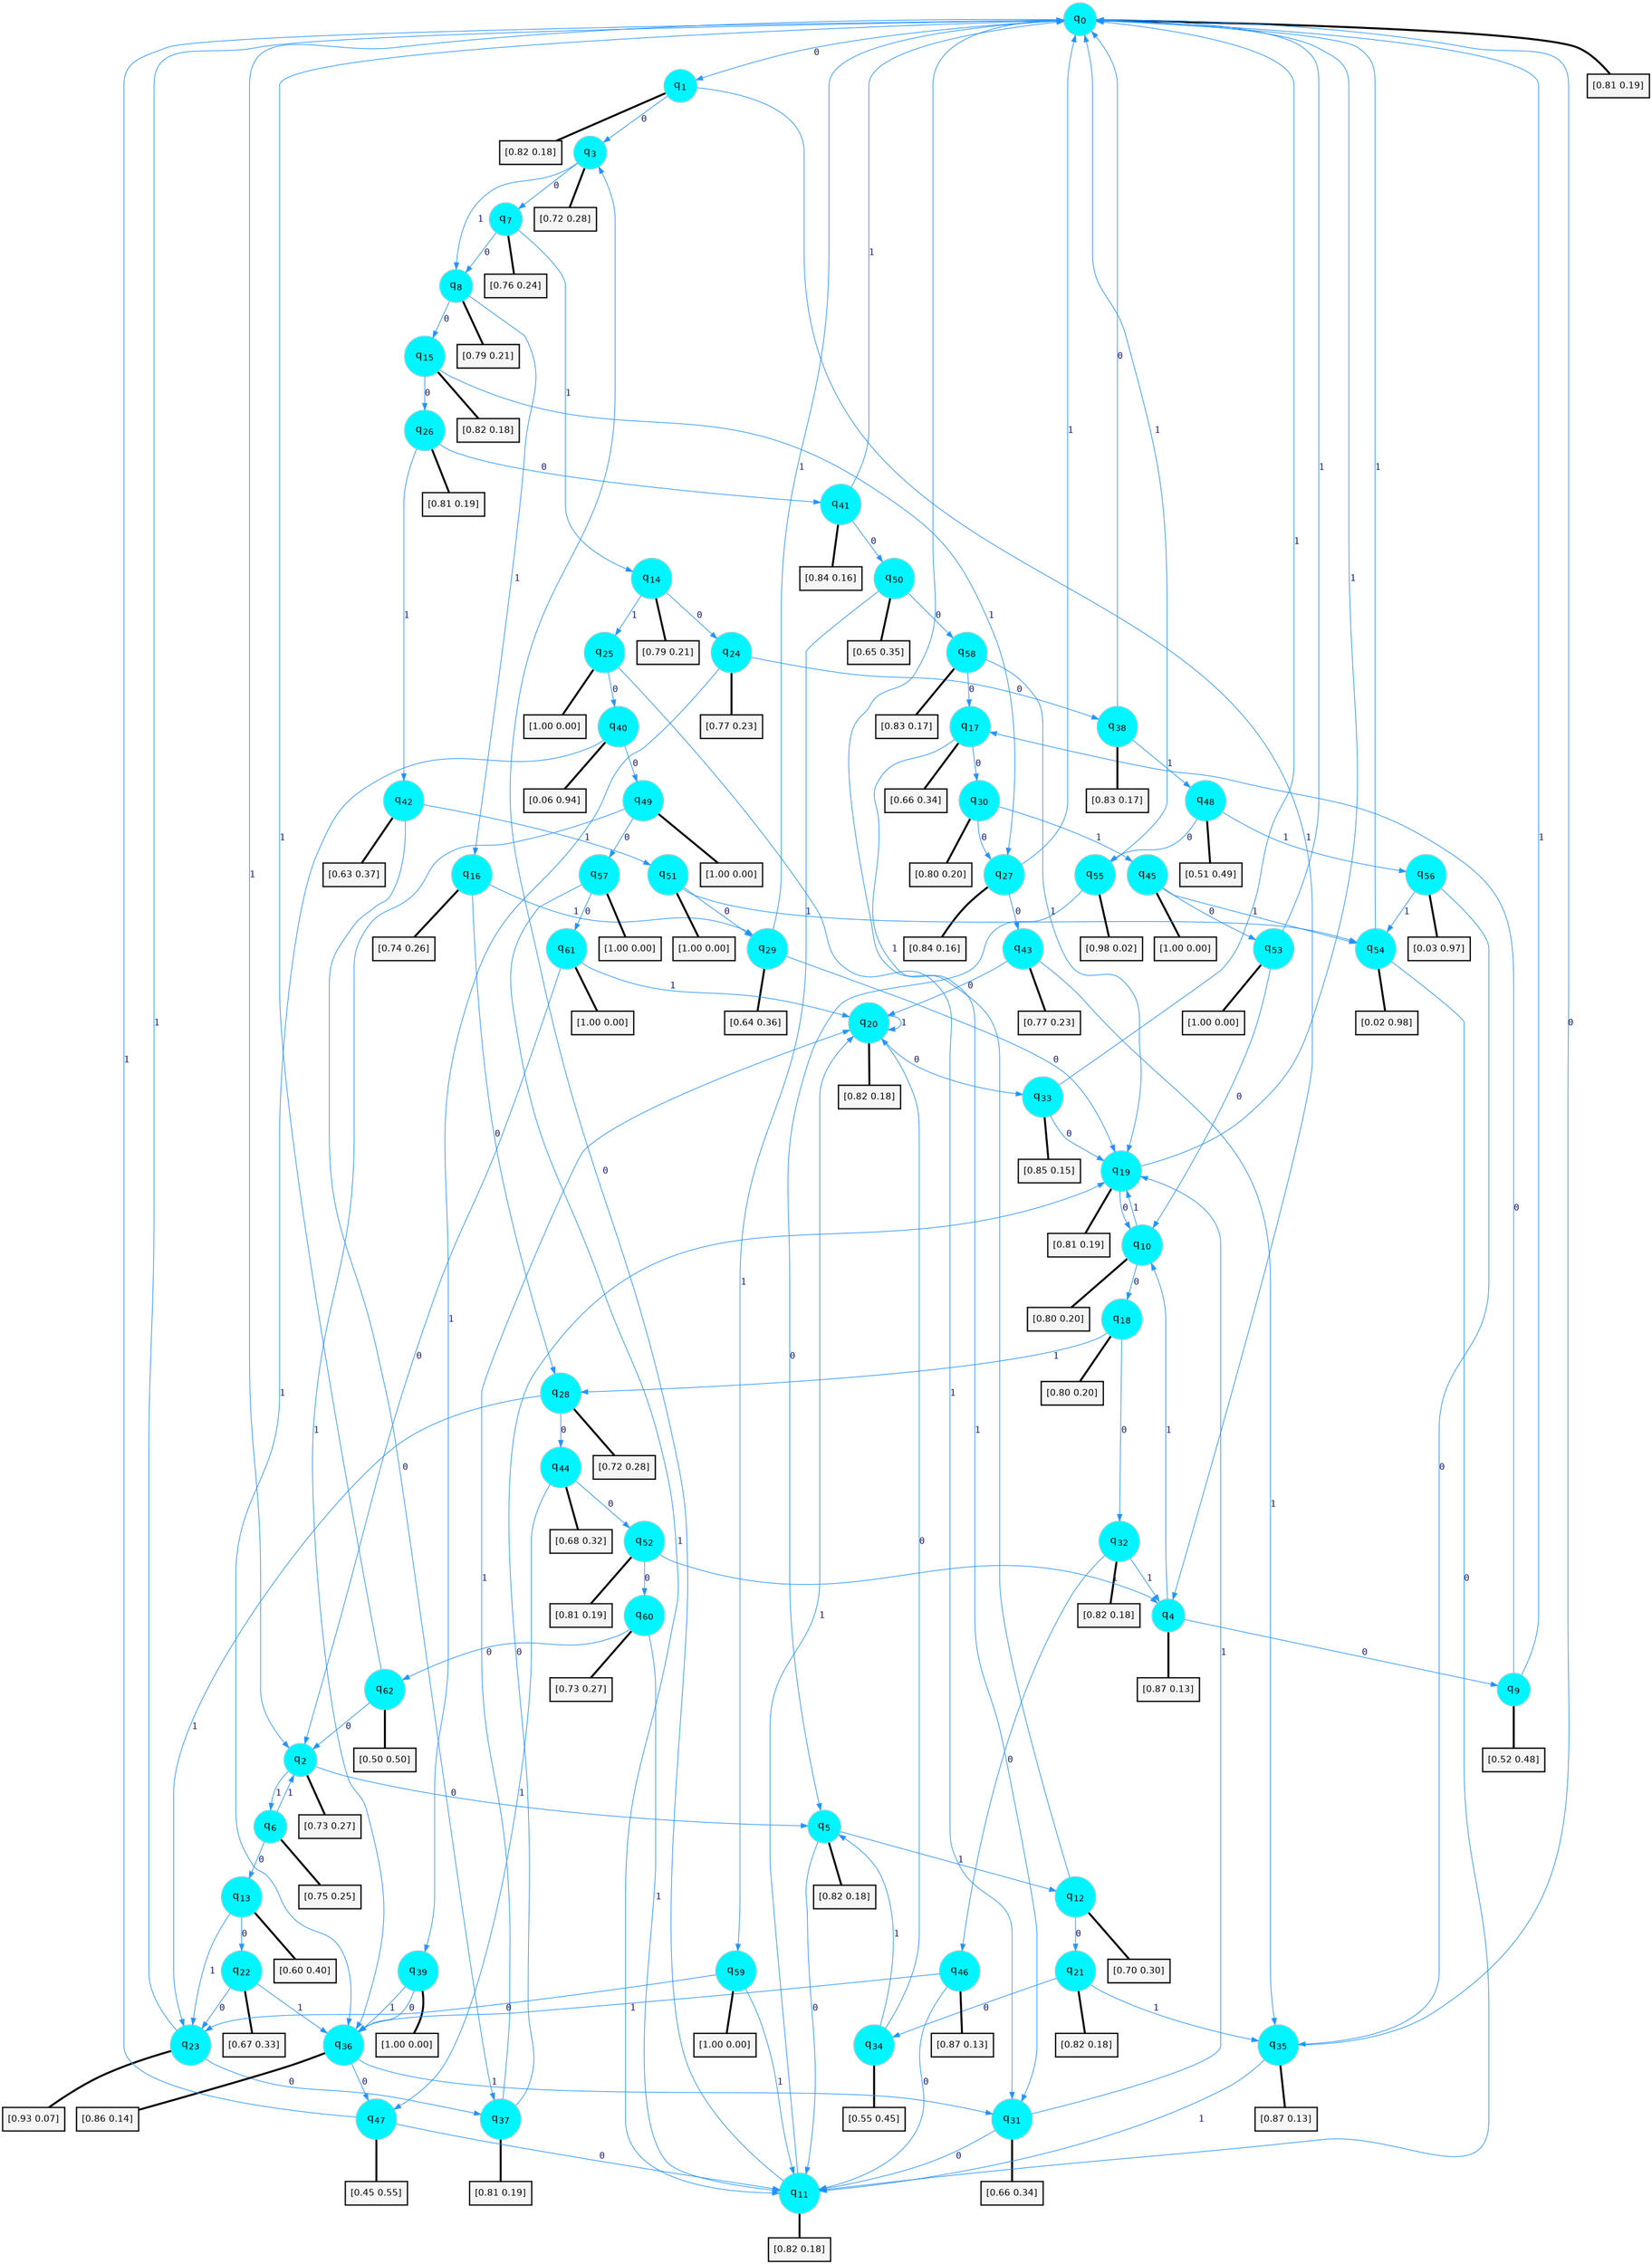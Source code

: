 digraph G {
graph [
bgcolor=transparent, dpi=300, rankdir=TD, size="40,25"];
node [
color=gray, fillcolor=turquoise1, fontcolor=black, fontname=Helvetica, fontsize=16, fontweight=bold, shape=circle, style=filled];
edge [
arrowsize=1, color=dodgerblue1, fontcolor=midnightblue, fontname=courier, fontweight=bold, penwidth=1, style=solid, weight=20];
0[label=<q<SUB>0</SUB>>];
1[label=<q<SUB>1</SUB>>];
2[label=<q<SUB>2</SUB>>];
3[label=<q<SUB>3</SUB>>];
4[label=<q<SUB>4</SUB>>];
5[label=<q<SUB>5</SUB>>];
6[label=<q<SUB>6</SUB>>];
7[label=<q<SUB>7</SUB>>];
8[label=<q<SUB>8</SUB>>];
9[label=<q<SUB>9</SUB>>];
10[label=<q<SUB>10</SUB>>];
11[label=<q<SUB>11</SUB>>];
12[label=<q<SUB>12</SUB>>];
13[label=<q<SUB>13</SUB>>];
14[label=<q<SUB>14</SUB>>];
15[label=<q<SUB>15</SUB>>];
16[label=<q<SUB>16</SUB>>];
17[label=<q<SUB>17</SUB>>];
18[label=<q<SUB>18</SUB>>];
19[label=<q<SUB>19</SUB>>];
20[label=<q<SUB>20</SUB>>];
21[label=<q<SUB>21</SUB>>];
22[label=<q<SUB>22</SUB>>];
23[label=<q<SUB>23</SUB>>];
24[label=<q<SUB>24</SUB>>];
25[label=<q<SUB>25</SUB>>];
26[label=<q<SUB>26</SUB>>];
27[label=<q<SUB>27</SUB>>];
28[label=<q<SUB>28</SUB>>];
29[label=<q<SUB>29</SUB>>];
30[label=<q<SUB>30</SUB>>];
31[label=<q<SUB>31</SUB>>];
32[label=<q<SUB>32</SUB>>];
33[label=<q<SUB>33</SUB>>];
34[label=<q<SUB>34</SUB>>];
35[label=<q<SUB>35</SUB>>];
36[label=<q<SUB>36</SUB>>];
37[label=<q<SUB>37</SUB>>];
38[label=<q<SUB>38</SUB>>];
39[label=<q<SUB>39</SUB>>];
40[label=<q<SUB>40</SUB>>];
41[label=<q<SUB>41</SUB>>];
42[label=<q<SUB>42</SUB>>];
43[label=<q<SUB>43</SUB>>];
44[label=<q<SUB>44</SUB>>];
45[label=<q<SUB>45</SUB>>];
46[label=<q<SUB>46</SUB>>];
47[label=<q<SUB>47</SUB>>];
48[label=<q<SUB>48</SUB>>];
49[label=<q<SUB>49</SUB>>];
50[label=<q<SUB>50</SUB>>];
51[label=<q<SUB>51</SUB>>];
52[label=<q<SUB>52</SUB>>];
53[label=<q<SUB>53</SUB>>];
54[label=<q<SUB>54</SUB>>];
55[label=<q<SUB>55</SUB>>];
56[label=<q<SUB>56</SUB>>];
57[label=<q<SUB>57</SUB>>];
58[label=<q<SUB>58</SUB>>];
59[label=<q<SUB>59</SUB>>];
60[label=<q<SUB>60</SUB>>];
61[label=<q<SUB>61</SUB>>];
62[label=<q<SUB>62</SUB>>];
63[label="[0.81 0.19]", shape=box,fontcolor=black, fontname=Helvetica, fontsize=14, penwidth=2, fillcolor=whitesmoke,color=black];
64[label="[0.82 0.18]", shape=box,fontcolor=black, fontname=Helvetica, fontsize=14, penwidth=2, fillcolor=whitesmoke,color=black];
65[label="[0.73 0.27]", shape=box,fontcolor=black, fontname=Helvetica, fontsize=14, penwidth=2, fillcolor=whitesmoke,color=black];
66[label="[0.72 0.28]", shape=box,fontcolor=black, fontname=Helvetica, fontsize=14, penwidth=2, fillcolor=whitesmoke,color=black];
67[label="[0.87 0.13]", shape=box,fontcolor=black, fontname=Helvetica, fontsize=14, penwidth=2, fillcolor=whitesmoke,color=black];
68[label="[0.82 0.18]", shape=box,fontcolor=black, fontname=Helvetica, fontsize=14, penwidth=2, fillcolor=whitesmoke,color=black];
69[label="[0.75 0.25]", shape=box,fontcolor=black, fontname=Helvetica, fontsize=14, penwidth=2, fillcolor=whitesmoke,color=black];
70[label="[0.76 0.24]", shape=box,fontcolor=black, fontname=Helvetica, fontsize=14, penwidth=2, fillcolor=whitesmoke,color=black];
71[label="[0.79 0.21]", shape=box,fontcolor=black, fontname=Helvetica, fontsize=14, penwidth=2, fillcolor=whitesmoke,color=black];
72[label="[0.52 0.48]", shape=box,fontcolor=black, fontname=Helvetica, fontsize=14, penwidth=2, fillcolor=whitesmoke,color=black];
73[label="[0.80 0.20]", shape=box,fontcolor=black, fontname=Helvetica, fontsize=14, penwidth=2, fillcolor=whitesmoke,color=black];
74[label="[0.82 0.18]", shape=box,fontcolor=black, fontname=Helvetica, fontsize=14, penwidth=2, fillcolor=whitesmoke,color=black];
75[label="[0.70 0.30]", shape=box,fontcolor=black, fontname=Helvetica, fontsize=14, penwidth=2, fillcolor=whitesmoke,color=black];
76[label="[0.60 0.40]", shape=box,fontcolor=black, fontname=Helvetica, fontsize=14, penwidth=2, fillcolor=whitesmoke,color=black];
77[label="[0.79 0.21]", shape=box,fontcolor=black, fontname=Helvetica, fontsize=14, penwidth=2, fillcolor=whitesmoke,color=black];
78[label="[0.82 0.18]", shape=box,fontcolor=black, fontname=Helvetica, fontsize=14, penwidth=2, fillcolor=whitesmoke,color=black];
79[label="[0.74 0.26]", shape=box,fontcolor=black, fontname=Helvetica, fontsize=14, penwidth=2, fillcolor=whitesmoke,color=black];
80[label="[0.66 0.34]", shape=box,fontcolor=black, fontname=Helvetica, fontsize=14, penwidth=2, fillcolor=whitesmoke,color=black];
81[label="[0.80 0.20]", shape=box,fontcolor=black, fontname=Helvetica, fontsize=14, penwidth=2, fillcolor=whitesmoke,color=black];
82[label="[0.81 0.19]", shape=box,fontcolor=black, fontname=Helvetica, fontsize=14, penwidth=2, fillcolor=whitesmoke,color=black];
83[label="[0.82 0.18]", shape=box,fontcolor=black, fontname=Helvetica, fontsize=14, penwidth=2, fillcolor=whitesmoke,color=black];
84[label="[0.82 0.18]", shape=box,fontcolor=black, fontname=Helvetica, fontsize=14, penwidth=2, fillcolor=whitesmoke,color=black];
85[label="[0.67 0.33]", shape=box,fontcolor=black, fontname=Helvetica, fontsize=14, penwidth=2, fillcolor=whitesmoke,color=black];
86[label="[0.93 0.07]", shape=box,fontcolor=black, fontname=Helvetica, fontsize=14, penwidth=2, fillcolor=whitesmoke,color=black];
87[label="[0.77 0.23]", shape=box,fontcolor=black, fontname=Helvetica, fontsize=14, penwidth=2, fillcolor=whitesmoke,color=black];
88[label="[1.00 0.00]", shape=box,fontcolor=black, fontname=Helvetica, fontsize=14, penwidth=2, fillcolor=whitesmoke,color=black];
89[label="[0.81 0.19]", shape=box,fontcolor=black, fontname=Helvetica, fontsize=14, penwidth=2, fillcolor=whitesmoke,color=black];
90[label="[0.84 0.16]", shape=box,fontcolor=black, fontname=Helvetica, fontsize=14, penwidth=2, fillcolor=whitesmoke,color=black];
91[label="[0.72 0.28]", shape=box,fontcolor=black, fontname=Helvetica, fontsize=14, penwidth=2, fillcolor=whitesmoke,color=black];
92[label="[0.64 0.36]", shape=box,fontcolor=black, fontname=Helvetica, fontsize=14, penwidth=2, fillcolor=whitesmoke,color=black];
93[label="[0.80 0.20]", shape=box,fontcolor=black, fontname=Helvetica, fontsize=14, penwidth=2, fillcolor=whitesmoke,color=black];
94[label="[0.66 0.34]", shape=box,fontcolor=black, fontname=Helvetica, fontsize=14, penwidth=2, fillcolor=whitesmoke,color=black];
95[label="[0.82 0.18]", shape=box,fontcolor=black, fontname=Helvetica, fontsize=14, penwidth=2, fillcolor=whitesmoke,color=black];
96[label="[0.85 0.15]", shape=box,fontcolor=black, fontname=Helvetica, fontsize=14, penwidth=2, fillcolor=whitesmoke,color=black];
97[label="[0.55 0.45]", shape=box,fontcolor=black, fontname=Helvetica, fontsize=14, penwidth=2, fillcolor=whitesmoke,color=black];
98[label="[0.87 0.13]", shape=box,fontcolor=black, fontname=Helvetica, fontsize=14, penwidth=2, fillcolor=whitesmoke,color=black];
99[label="[0.86 0.14]", shape=box,fontcolor=black, fontname=Helvetica, fontsize=14, penwidth=2, fillcolor=whitesmoke,color=black];
100[label="[0.81 0.19]", shape=box,fontcolor=black, fontname=Helvetica, fontsize=14, penwidth=2, fillcolor=whitesmoke,color=black];
101[label="[0.83 0.17]", shape=box,fontcolor=black, fontname=Helvetica, fontsize=14, penwidth=2, fillcolor=whitesmoke,color=black];
102[label="[1.00 0.00]", shape=box,fontcolor=black, fontname=Helvetica, fontsize=14, penwidth=2, fillcolor=whitesmoke,color=black];
103[label="[0.06 0.94]", shape=box,fontcolor=black, fontname=Helvetica, fontsize=14, penwidth=2, fillcolor=whitesmoke,color=black];
104[label="[0.84 0.16]", shape=box,fontcolor=black, fontname=Helvetica, fontsize=14, penwidth=2, fillcolor=whitesmoke,color=black];
105[label="[0.63 0.37]", shape=box,fontcolor=black, fontname=Helvetica, fontsize=14, penwidth=2, fillcolor=whitesmoke,color=black];
106[label="[0.77 0.23]", shape=box,fontcolor=black, fontname=Helvetica, fontsize=14, penwidth=2, fillcolor=whitesmoke,color=black];
107[label="[0.68 0.32]", shape=box,fontcolor=black, fontname=Helvetica, fontsize=14, penwidth=2, fillcolor=whitesmoke,color=black];
108[label="[1.00 0.00]", shape=box,fontcolor=black, fontname=Helvetica, fontsize=14, penwidth=2, fillcolor=whitesmoke,color=black];
109[label="[0.87 0.13]", shape=box,fontcolor=black, fontname=Helvetica, fontsize=14, penwidth=2, fillcolor=whitesmoke,color=black];
110[label="[0.45 0.55]", shape=box,fontcolor=black, fontname=Helvetica, fontsize=14, penwidth=2, fillcolor=whitesmoke,color=black];
111[label="[0.51 0.49]", shape=box,fontcolor=black, fontname=Helvetica, fontsize=14, penwidth=2, fillcolor=whitesmoke,color=black];
112[label="[1.00 0.00]", shape=box,fontcolor=black, fontname=Helvetica, fontsize=14, penwidth=2, fillcolor=whitesmoke,color=black];
113[label="[0.65 0.35]", shape=box,fontcolor=black, fontname=Helvetica, fontsize=14, penwidth=2, fillcolor=whitesmoke,color=black];
114[label="[1.00 0.00]", shape=box,fontcolor=black, fontname=Helvetica, fontsize=14, penwidth=2, fillcolor=whitesmoke,color=black];
115[label="[0.81 0.19]", shape=box,fontcolor=black, fontname=Helvetica, fontsize=14, penwidth=2, fillcolor=whitesmoke,color=black];
116[label="[1.00 0.00]", shape=box,fontcolor=black, fontname=Helvetica, fontsize=14, penwidth=2, fillcolor=whitesmoke,color=black];
117[label="[0.02 0.98]", shape=box,fontcolor=black, fontname=Helvetica, fontsize=14, penwidth=2, fillcolor=whitesmoke,color=black];
118[label="[0.98 0.02]", shape=box,fontcolor=black, fontname=Helvetica, fontsize=14, penwidth=2, fillcolor=whitesmoke,color=black];
119[label="[0.03 0.97]", shape=box,fontcolor=black, fontname=Helvetica, fontsize=14, penwidth=2, fillcolor=whitesmoke,color=black];
120[label="[1.00 0.00]", shape=box,fontcolor=black, fontname=Helvetica, fontsize=14, penwidth=2, fillcolor=whitesmoke,color=black];
121[label="[0.83 0.17]", shape=box,fontcolor=black, fontname=Helvetica, fontsize=14, penwidth=2, fillcolor=whitesmoke,color=black];
122[label="[1.00 0.00]", shape=box,fontcolor=black, fontname=Helvetica, fontsize=14, penwidth=2, fillcolor=whitesmoke,color=black];
123[label="[0.73 0.27]", shape=box,fontcolor=black, fontname=Helvetica, fontsize=14, penwidth=2, fillcolor=whitesmoke,color=black];
124[label="[1.00 0.00]", shape=box,fontcolor=black, fontname=Helvetica, fontsize=14, penwidth=2, fillcolor=whitesmoke,color=black];
125[label="[0.50 0.50]", shape=box,fontcolor=black, fontname=Helvetica, fontsize=14, penwidth=2, fillcolor=whitesmoke,color=black];
0->1 [label=0];
0->2 [label=1];
0->63 [arrowhead=none, penwidth=3,color=black];
1->3 [label=0];
1->4 [label=1];
1->64 [arrowhead=none, penwidth=3,color=black];
2->5 [label=0];
2->6 [label=1];
2->65 [arrowhead=none, penwidth=3,color=black];
3->7 [label=0];
3->8 [label=1];
3->66 [arrowhead=none, penwidth=3,color=black];
4->9 [label=0];
4->10 [label=1];
4->67 [arrowhead=none, penwidth=3,color=black];
5->11 [label=0];
5->12 [label=1];
5->68 [arrowhead=none, penwidth=3,color=black];
6->13 [label=0];
6->2 [label=1];
6->69 [arrowhead=none, penwidth=3,color=black];
7->8 [label=0];
7->14 [label=1];
7->70 [arrowhead=none, penwidth=3,color=black];
8->15 [label=0];
8->16 [label=1];
8->71 [arrowhead=none, penwidth=3,color=black];
9->17 [label=0];
9->0 [label=1];
9->72 [arrowhead=none, penwidth=3,color=black];
10->18 [label=0];
10->19 [label=1];
10->73 [arrowhead=none, penwidth=3,color=black];
11->3 [label=0];
11->20 [label=1];
11->74 [arrowhead=none, penwidth=3,color=black];
12->21 [label=0];
12->0 [label=1];
12->75 [arrowhead=none, penwidth=3,color=black];
13->22 [label=0];
13->23 [label=1];
13->76 [arrowhead=none, penwidth=3,color=black];
14->24 [label=0];
14->25 [label=1];
14->77 [arrowhead=none, penwidth=3,color=black];
15->26 [label=0];
15->27 [label=1];
15->78 [arrowhead=none, penwidth=3,color=black];
16->28 [label=0];
16->29 [label=1];
16->79 [arrowhead=none, penwidth=3,color=black];
17->30 [label=0];
17->31 [label=1];
17->80 [arrowhead=none, penwidth=3,color=black];
18->32 [label=0];
18->28 [label=1];
18->81 [arrowhead=none, penwidth=3,color=black];
19->10 [label=0];
19->0 [label=1];
19->82 [arrowhead=none, penwidth=3,color=black];
20->33 [label=0];
20->20 [label=1];
20->83 [arrowhead=none, penwidth=3,color=black];
21->34 [label=0];
21->35 [label=1];
21->84 [arrowhead=none, penwidth=3,color=black];
22->23 [label=0];
22->36 [label=1];
22->85 [arrowhead=none, penwidth=3,color=black];
23->37 [label=0];
23->0 [label=1];
23->86 [arrowhead=none, penwidth=3,color=black];
24->38 [label=0];
24->39 [label=1];
24->87 [arrowhead=none, penwidth=3,color=black];
25->40 [label=0];
25->31 [label=1];
25->88 [arrowhead=none, penwidth=3,color=black];
26->41 [label=0];
26->42 [label=1];
26->89 [arrowhead=none, penwidth=3,color=black];
27->43 [label=0];
27->0 [label=1];
27->90 [arrowhead=none, penwidth=3,color=black];
28->44 [label=0];
28->23 [label=1];
28->91 [arrowhead=none, penwidth=3,color=black];
29->19 [label=0];
29->0 [label=1];
29->92 [arrowhead=none, penwidth=3,color=black];
30->27 [label=0];
30->45 [label=1];
30->93 [arrowhead=none, penwidth=3,color=black];
31->11 [label=0];
31->19 [label=1];
31->94 [arrowhead=none, penwidth=3,color=black];
32->46 [label=0];
32->4 [label=1];
32->95 [arrowhead=none, penwidth=3,color=black];
33->19 [label=0];
33->0 [label=1];
33->96 [arrowhead=none, penwidth=3,color=black];
34->20 [label=0];
34->5 [label=1];
34->97 [arrowhead=none, penwidth=3,color=black];
35->0 [label=0];
35->11 [label=1];
35->98 [arrowhead=none, penwidth=3,color=black];
36->47 [label=0];
36->31 [label=1];
36->99 [arrowhead=none, penwidth=3,color=black];
37->19 [label=0];
37->20 [label=1];
37->100 [arrowhead=none, penwidth=3,color=black];
38->0 [label=0];
38->48 [label=1];
38->101 [arrowhead=none, penwidth=3,color=black];
39->36 [label=0];
39->36 [label=1];
39->102 [arrowhead=none, penwidth=3,color=black];
40->49 [label=0];
40->36 [label=1];
40->103 [arrowhead=none, penwidth=3,color=black];
41->50 [label=0];
41->0 [label=1];
41->104 [arrowhead=none, penwidth=3,color=black];
42->37 [label=0];
42->51 [label=1];
42->105 [arrowhead=none, penwidth=3,color=black];
43->20 [label=0];
43->35 [label=1];
43->106 [arrowhead=none, penwidth=3,color=black];
44->52 [label=0];
44->47 [label=1];
44->107 [arrowhead=none, penwidth=3,color=black];
45->53 [label=0];
45->54 [label=1];
45->108 [arrowhead=none, penwidth=3,color=black];
46->11 [label=0];
46->36 [label=1];
46->109 [arrowhead=none, penwidth=3,color=black];
47->11 [label=0];
47->0 [label=1];
47->110 [arrowhead=none, penwidth=3,color=black];
48->55 [label=0];
48->56 [label=1];
48->111 [arrowhead=none, penwidth=3,color=black];
49->57 [label=0];
49->36 [label=1];
49->112 [arrowhead=none, penwidth=3,color=black];
50->58 [label=0];
50->59 [label=1];
50->113 [arrowhead=none, penwidth=3,color=black];
51->29 [label=0];
51->54 [label=1];
51->114 [arrowhead=none, penwidth=3,color=black];
52->60 [label=0];
52->4 [label=1];
52->115 [arrowhead=none, penwidth=3,color=black];
53->10 [label=0];
53->0 [label=1];
53->116 [arrowhead=none, penwidth=3,color=black];
54->11 [label=0];
54->0 [label=1];
54->117 [arrowhead=none, penwidth=3,color=black];
55->5 [label=0];
55->0 [label=1];
55->118 [arrowhead=none, penwidth=3,color=black];
56->35 [label=0];
56->54 [label=1];
56->119 [arrowhead=none, penwidth=3,color=black];
57->61 [label=0];
57->11 [label=1];
57->120 [arrowhead=none, penwidth=3,color=black];
58->17 [label=0];
58->19 [label=1];
58->121 [arrowhead=none, penwidth=3,color=black];
59->23 [label=0];
59->11 [label=1];
59->122 [arrowhead=none, penwidth=3,color=black];
60->62 [label=0];
60->11 [label=1];
60->123 [arrowhead=none, penwidth=3,color=black];
61->2 [label=0];
61->20 [label=1];
61->124 [arrowhead=none, penwidth=3,color=black];
62->2 [label=0];
62->0 [label=1];
62->125 [arrowhead=none, penwidth=3,color=black];
}
